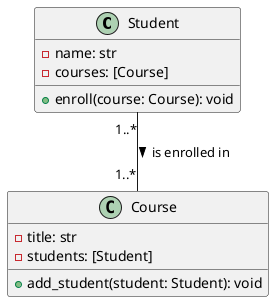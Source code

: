 @startuml
class Student{
  -name: str
  -courses: [Course]
  +enroll(course: Course): void
}

class Course{
  -title: str
  -students: [Student]
  +add_student(student: Student): void
}

Student "1..*"--"1..*" Course: is enrolled in > 
@enduml
